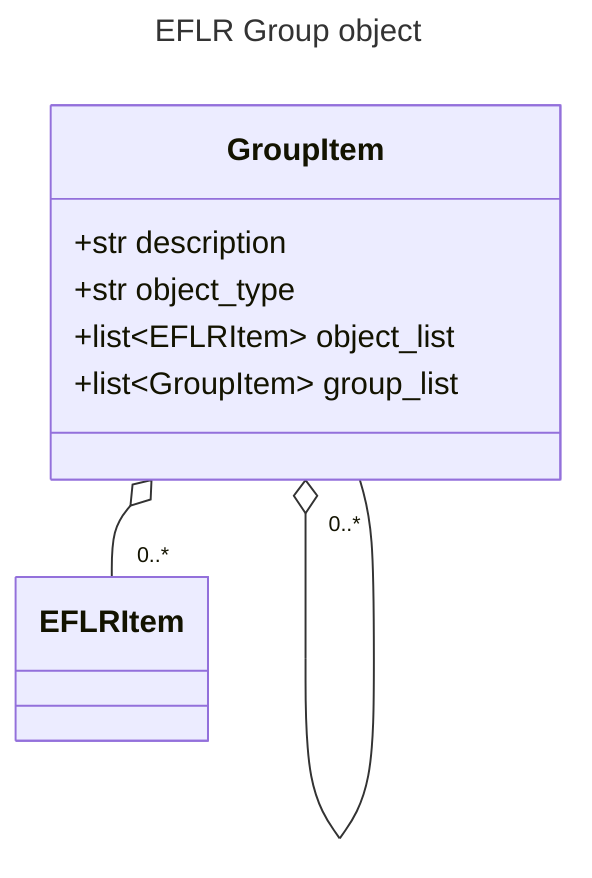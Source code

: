 ---
title: EFLR Group object
---
classDiagram
    GroupItem o-- "0..*" EFLRItem
    GroupItem o-- "0..*" GroupItem

    class GroupItem{
        +str description
        +str object_type
        +list~EFLRItem~ object_list
        +list~GroupItem~ group_list
    }